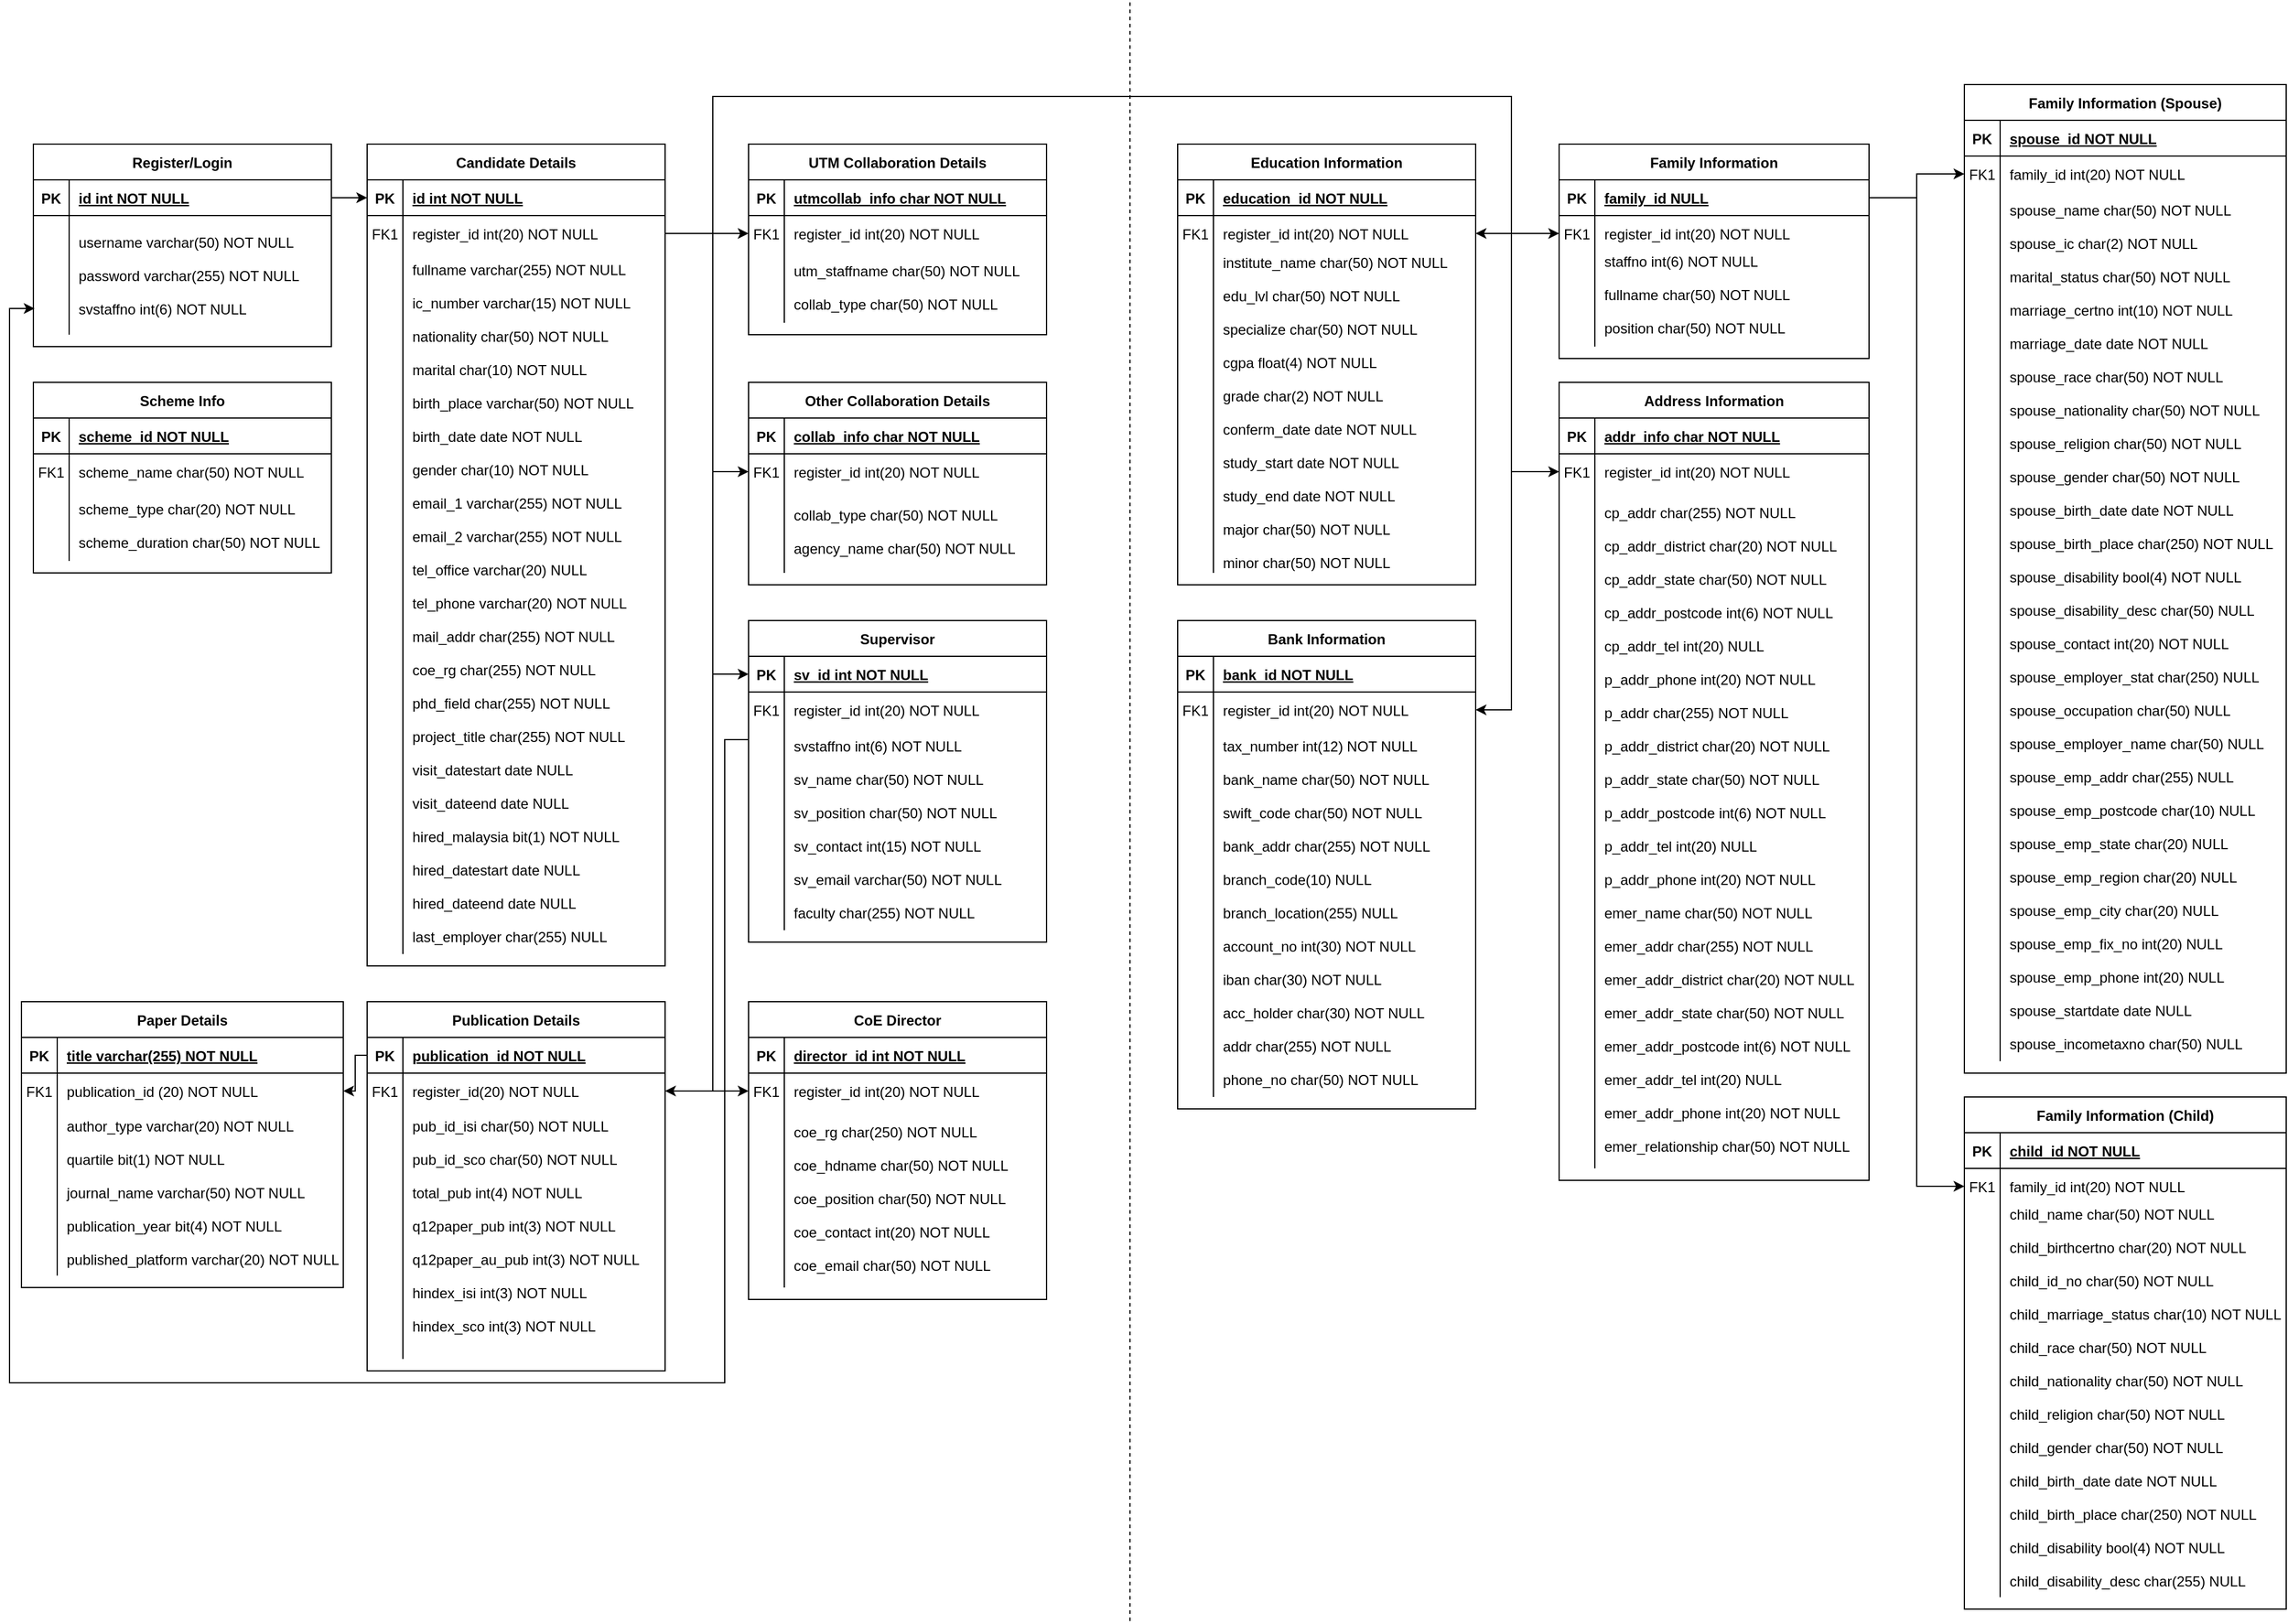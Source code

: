 <mxfile version="20.2.6" type="github">
  <diagram id="R2lEEEUBdFMjLlhIrx00" name="Page-1">
    <mxGraphModel dx="1382" dy="795" grid="1" gridSize="10" guides="1" tooltips="1" connect="1" arrows="1" fold="1" page="1" pageScale="1" pageWidth="850" pageHeight="1100" math="0" shadow="0" extFonts="Permanent Marker^https://fonts.googleapis.com/css?family=Permanent+Marker">
      <root>
        <mxCell id="0" />
        <mxCell id="1" parent="0" />
        <mxCell id="C-vyLk0tnHw3VtMMgP7b-13" value="Candidate Details" style="shape=table;startSize=30;container=1;collapsible=1;childLayout=tableLayout;fixedRows=1;rowLines=0;fontStyle=1;align=center;resizeLast=1;" parent="1" vertex="1">
          <mxGeometry x="320" y="120" width="250" height="690" as="geometry" />
        </mxCell>
        <mxCell id="C-vyLk0tnHw3VtMMgP7b-14" value="" style="shape=partialRectangle;collapsible=0;dropTarget=0;pointerEvents=0;fillColor=none;points=[[0,0.5],[1,0.5]];portConstraint=eastwest;top=0;left=0;right=0;bottom=1;" parent="C-vyLk0tnHw3VtMMgP7b-13" vertex="1">
          <mxGeometry y="30" width="250" height="30" as="geometry" />
        </mxCell>
        <mxCell id="C-vyLk0tnHw3VtMMgP7b-15" value="PK" style="shape=partialRectangle;overflow=hidden;connectable=0;fillColor=none;top=0;left=0;bottom=0;right=0;fontStyle=1;" parent="C-vyLk0tnHw3VtMMgP7b-14" vertex="1">
          <mxGeometry width="30" height="30" as="geometry">
            <mxRectangle width="30" height="30" as="alternateBounds" />
          </mxGeometry>
        </mxCell>
        <mxCell id="C-vyLk0tnHw3VtMMgP7b-16" value="id int NOT NULL " style="shape=partialRectangle;overflow=hidden;connectable=0;fillColor=none;top=0;left=0;bottom=0;right=0;align=left;spacingLeft=6;fontStyle=5;" parent="C-vyLk0tnHw3VtMMgP7b-14" vertex="1">
          <mxGeometry x="30" width="220" height="30" as="geometry">
            <mxRectangle width="220" height="30" as="alternateBounds" />
          </mxGeometry>
        </mxCell>
        <mxCell id="C-vyLk0tnHw3VtMMgP7b-17" value="" style="shape=partialRectangle;collapsible=0;dropTarget=0;pointerEvents=0;fillColor=none;points=[[0,0.5],[1,0.5]];portConstraint=eastwest;top=0;left=0;right=0;bottom=0;" parent="C-vyLk0tnHw3VtMMgP7b-13" vertex="1">
          <mxGeometry y="60" width="250" height="30" as="geometry" />
        </mxCell>
        <mxCell id="C-vyLk0tnHw3VtMMgP7b-18" value="FK1" style="shape=partialRectangle;overflow=hidden;connectable=0;fillColor=none;top=0;left=0;bottom=0;right=0;" parent="C-vyLk0tnHw3VtMMgP7b-17" vertex="1">
          <mxGeometry width="30" height="30" as="geometry">
            <mxRectangle width="30" height="30" as="alternateBounds" />
          </mxGeometry>
        </mxCell>
        <mxCell id="C-vyLk0tnHw3VtMMgP7b-19" value="register_id int(20) NOT NULL" style="shape=partialRectangle;overflow=hidden;connectable=0;fillColor=none;top=0;left=0;bottom=0;right=0;align=left;spacingLeft=6;" parent="C-vyLk0tnHw3VtMMgP7b-17" vertex="1">
          <mxGeometry x="30" width="220" height="30" as="geometry">
            <mxRectangle width="220" height="30" as="alternateBounds" />
          </mxGeometry>
        </mxCell>
        <mxCell id="C-vyLk0tnHw3VtMMgP7b-20" value="" style="shape=partialRectangle;collapsible=0;dropTarget=0;pointerEvents=0;fillColor=none;points=[[0,0.5],[1,0.5]];portConstraint=eastwest;top=0;left=0;right=0;bottom=0;" parent="C-vyLk0tnHw3VtMMgP7b-13" vertex="1">
          <mxGeometry y="90" width="250" height="590" as="geometry" />
        </mxCell>
        <mxCell id="C-vyLk0tnHw3VtMMgP7b-21" value="" style="shape=partialRectangle;overflow=hidden;connectable=0;fillColor=none;top=0;left=0;bottom=0;right=0;" parent="C-vyLk0tnHw3VtMMgP7b-20" vertex="1">
          <mxGeometry width="30" height="590" as="geometry">
            <mxRectangle width="30" height="590" as="alternateBounds" />
          </mxGeometry>
        </mxCell>
        <mxCell id="C-vyLk0tnHw3VtMMgP7b-22" value="fullname varchar(255) NOT NULL&#xa;&#xa;ic_number varchar(15) NOT NULL&#xa;&#xa;nationality char(50) NOT NULL&#xa;&#xa;marital char(10) NOT NULL&#xa;&#xa;birth_place varchar(50) NOT NULL&#xa;&#xa;birth_date date NOT NULL&#xa;&#xa;gender char(10) NOT NULL&#xa;&#xa;email_1 varchar(255) NOT NULL&#xa;&#xa;email_2 varchar(255) NOT NULL&#xa;&#xa;tel_office varchar(20) NULL&#xa;&#xa;tel_phone varchar(20) NOT NULL&#xa;&#xa;mail_addr char(255) NOT NULL&#xa;&#xa;coe_rg char(255) NOT NULL&#xa;&#xa;phd_field char(255) NOT NULL&#xa;&#xa;project_title char(255) NOT NULL&#xa;&#xa;visit_datestart date NULL&#xa;&#xa;visit_dateend date NULL&#xa;&#xa;hired_malaysia bit(1) NOT NULL&#xa;&#xa;hired_datestart date NULL&#xa;&#xa;hired_dateend date NULL&#xa;&#xa;last_employer char(255) NULL" style="shape=partialRectangle;overflow=hidden;connectable=0;fillColor=none;top=0;left=0;bottom=0;right=0;align=left;spacingLeft=6;" parent="C-vyLk0tnHw3VtMMgP7b-20" vertex="1">
          <mxGeometry x="30" width="220" height="590" as="geometry">
            <mxRectangle width="220" height="590" as="alternateBounds" />
          </mxGeometry>
        </mxCell>
        <mxCell id="C-vyLk0tnHw3VtMMgP7b-23" value="Register/Login" style="shape=table;startSize=30;container=1;collapsible=1;childLayout=tableLayout;fixedRows=1;rowLines=0;fontStyle=1;align=center;resizeLast=1;" parent="1" vertex="1">
          <mxGeometry x="40" y="120" width="250" height="170" as="geometry" />
        </mxCell>
        <mxCell id="C-vyLk0tnHw3VtMMgP7b-24" value="" style="shape=partialRectangle;collapsible=0;dropTarget=0;pointerEvents=0;fillColor=none;points=[[0,0.5],[1,0.5]];portConstraint=eastwest;top=0;left=0;right=0;bottom=1;" parent="C-vyLk0tnHw3VtMMgP7b-23" vertex="1">
          <mxGeometry y="30" width="250" height="30" as="geometry" />
        </mxCell>
        <mxCell id="C-vyLk0tnHw3VtMMgP7b-25" value="PK" style="shape=partialRectangle;overflow=hidden;connectable=0;fillColor=none;top=0;left=0;bottom=0;right=0;fontStyle=1;" parent="C-vyLk0tnHw3VtMMgP7b-24" vertex="1">
          <mxGeometry width="30" height="30" as="geometry">
            <mxRectangle width="30" height="30" as="alternateBounds" />
          </mxGeometry>
        </mxCell>
        <mxCell id="C-vyLk0tnHw3VtMMgP7b-26" value="id int NOT NULL " style="shape=partialRectangle;overflow=hidden;connectable=0;fillColor=none;top=0;left=0;bottom=0;right=0;align=left;spacingLeft=6;fontStyle=5;" parent="C-vyLk0tnHw3VtMMgP7b-24" vertex="1">
          <mxGeometry x="30" width="220" height="30" as="geometry">
            <mxRectangle width="220" height="30" as="alternateBounds" />
          </mxGeometry>
        </mxCell>
        <mxCell id="C-vyLk0tnHw3VtMMgP7b-27" value="" style="shape=partialRectangle;collapsible=0;dropTarget=0;pointerEvents=0;fillColor=none;points=[[0,0.5],[1,0.5]];portConstraint=eastwest;top=0;left=0;right=0;bottom=0;" parent="C-vyLk0tnHw3VtMMgP7b-23" vertex="1">
          <mxGeometry y="60" width="250" height="100" as="geometry" />
        </mxCell>
        <mxCell id="C-vyLk0tnHw3VtMMgP7b-28" value="" style="shape=partialRectangle;overflow=hidden;connectable=0;fillColor=none;top=0;left=0;bottom=0;right=0;" parent="C-vyLk0tnHw3VtMMgP7b-27" vertex="1">
          <mxGeometry width="30" height="100" as="geometry">
            <mxRectangle width="30" height="100" as="alternateBounds" />
          </mxGeometry>
        </mxCell>
        <mxCell id="C-vyLk0tnHw3VtMMgP7b-29" value="username varchar(50) NOT NULL&#xa;&#xa;password varchar(255) NOT NULL&#xa;&#xa;svstaffno int(6) NOT NULL" style="shape=partialRectangle;overflow=hidden;connectable=0;fillColor=none;top=0;left=0;bottom=0;right=0;align=left;spacingLeft=6;" parent="C-vyLk0tnHw3VtMMgP7b-27" vertex="1">
          <mxGeometry x="30" width="220" height="100" as="geometry">
            <mxRectangle width="220" height="100" as="alternateBounds" />
          </mxGeometry>
        </mxCell>
        <mxCell id="Tg3tCqWO-wnEFZZeCLN1-35" style="edgeStyle=orthogonalEdgeStyle;rounded=0;orthogonalLoop=1;jettySize=auto;html=1;exitX=1;exitY=0.5;exitDx=0;exitDy=0;entryX=0;entryY=0.5;entryDx=0;entryDy=0;" parent="1" source="C-vyLk0tnHw3VtMMgP7b-24" target="C-vyLk0tnHw3VtMMgP7b-14" edge="1">
          <mxGeometry relative="1" as="geometry">
            <mxPoint x="300" y="165" as="targetPoint" />
          </mxGeometry>
        </mxCell>
        <mxCell id="Tg3tCqWO-wnEFZZeCLN1-54" value="UTM Collaboration Details" style="shape=table;startSize=30;container=1;collapsible=1;childLayout=tableLayout;fixedRows=1;rowLines=0;fontStyle=1;align=center;resizeLast=1;" parent="1" vertex="1">
          <mxGeometry x="640" y="120" width="250" height="160" as="geometry" />
        </mxCell>
        <mxCell id="Tg3tCqWO-wnEFZZeCLN1-55" value="" style="shape=partialRectangle;collapsible=0;dropTarget=0;pointerEvents=0;fillColor=none;points=[[0,0.5],[1,0.5]];portConstraint=eastwest;top=0;left=0;right=0;bottom=1;" parent="Tg3tCqWO-wnEFZZeCLN1-54" vertex="1">
          <mxGeometry y="30" width="250" height="30" as="geometry" />
        </mxCell>
        <mxCell id="Tg3tCqWO-wnEFZZeCLN1-56" value="PK" style="shape=partialRectangle;overflow=hidden;connectable=0;fillColor=none;top=0;left=0;bottom=0;right=0;fontStyle=1;" parent="Tg3tCqWO-wnEFZZeCLN1-55" vertex="1">
          <mxGeometry width="30" height="30" as="geometry">
            <mxRectangle width="30" height="30" as="alternateBounds" />
          </mxGeometry>
        </mxCell>
        <mxCell id="Tg3tCqWO-wnEFZZeCLN1-57" value="utmcollab_info char NOT NULL " style="shape=partialRectangle;overflow=hidden;connectable=0;fillColor=none;top=0;left=0;bottom=0;right=0;align=left;spacingLeft=6;fontStyle=5;" parent="Tg3tCqWO-wnEFZZeCLN1-55" vertex="1">
          <mxGeometry x="30" width="220" height="30" as="geometry">
            <mxRectangle width="220" height="30" as="alternateBounds" />
          </mxGeometry>
        </mxCell>
        <mxCell id="Tg3tCqWO-wnEFZZeCLN1-58" value="" style="shape=partialRectangle;collapsible=0;dropTarget=0;pointerEvents=0;fillColor=none;points=[[0,0.5],[1,0.5]];portConstraint=eastwest;top=0;left=0;right=0;bottom=0;" parent="Tg3tCqWO-wnEFZZeCLN1-54" vertex="1">
          <mxGeometry y="60" width="250" height="30" as="geometry" />
        </mxCell>
        <mxCell id="Tg3tCqWO-wnEFZZeCLN1-59" value="FK1" style="shape=partialRectangle;overflow=hidden;connectable=0;fillColor=none;top=0;left=0;bottom=0;right=0;" parent="Tg3tCqWO-wnEFZZeCLN1-58" vertex="1">
          <mxGeometry width="30" height="30" as="geometry">
            <mxRectangle width="30" height="30" as="alternateBounds" />
          </mxGeometry>
        </mxCell>
        <mxCell id="Tg3tCqWO-wnEFZZeCLN1-60" value="register_id int(20) NOT NULL" style="shape=partialRectangle;overflow=hidden;connectable=0;fillColor=none;top=0;left=0;bottom=0;right=0;align=left;spacingLeft=6;" parent="Tg3tCqWO-wnEFZZeCLN1-58" vertex="1">
          <mxGeometry x="30" width="220" height="30" as="geometry">
            <mxRectangle width="220" height="30" as="alternateBounds" />
          </mxGeometry>
        </mxCell>
        <mxCell id="Tg3tCqWO-wnEFZZeCLN1-61" value="" style="shape=partialRectangle;collapsible=0;dropTarget=0;pointerEvents=0;fillColor=none;points=[[0,0.5],[1,0.5]];portConstraint=eastwest;top=0;left=0;right=0;bottom=0;" parent="Tg3tCqWO-wnEFZZeCLN1-54" vertex="1">
          <mxGeometry y="90" width="250" height="60" as="geometry" />
        </mxCell>
        <mxCell id="Tg3tCqWO-wnEFZZeCLN1-62" value="" style="shape=partialRectangle;overflow=hidden;connectable=0;fillColor=none;top=0;left=0;bottom=0;right=0;" parent="Tg3tCqWO-wnEFZZeCLN1-61" vertex="1">
          <mxGeometry width="30" height="60" as="geometry">
            <mxRectangle width="30" height="60" as="alternateBounds" />
          </mxGeometry>
        </mxCell>
        <mxCell id="Tg3tCqWO-wnEFZZeCLN1-63" value="utm_staffname char(50) NOT NULL&#xa;&#xa;collab_type char(50) NOT NULL" style="shape=partialRectangle;overflow=hidden;connectable=0;fillColor=none;top=0;left=0;bottom=0;right=0;align=left;spacingLeft=6;" parent="Tg3tCqWO-wnEFZZeCLN1-61" vertex="1">
          <mxGeometry x="30" width="220" height="60" as="geometry">
            <mxRectangle width="220" height="60" as="alternateBounds" />
          </mxGeometry>
        </mxCell>
        <mxCell id="Tg3tCqWO-wnEFZZeCLN1-65" style="edgeStyle=orthogonalEdgeStyle;rounded=0;orthogonalLoop=1;jettySize=auto;html=1;exitX=1;exitY=0.5;exitDx=0;exitDy=0;entryX=0;entryY=0.5;entryDx=0;entryDy=0;" parent="1" source="C-vyLk0tnHw3VtMMgP7b-17" target="Tg3tCqWO-wnEFZZeCLN1-58" edge="1">
          <mxGeometry relative="1" as="geometry" />
        </mxCell>
        <mxCell id="Tg3tCqWO-wnEFZZeCLN1-66" value="Other Collaboration Details" style="shape=table;startSize=30;container=1;collapsible=1;childLayout=tableLayout;fixedRows=1;rowLines=0;fontStyle=1;align=center;resizeLast=1;" parent="1" vertex="1">
          <mxGeometry x="640" y="320" width="250" height="170" as="geometry" />
        </mxCell>
        <mxCell id="Tg3tCqWO-wnEFZZeCLN1-67" value="" style="shape=partialRectangle;collapsible=0;dropTarget=0;pointerEvents=0;fillColor=none;points=[[0,0.5],[1,0.5]];portConstraint=eastwest;top=0;left=0;right=0;bottom=1;" parent="Tg3tCqWO-wnEFZZeCLN1-66" vertex="1">
          <mxGeometry y="30" width="250" height="30" as="geometry" />
        </mxCell>
        <mxCell id="Tg3tCqWO-wnEFZZeCLN1-68" value="PK" style="shape=partialRectangle;overflow=hidden;connectable=0;fillColor=none;top=0;left=0;bottom=0;right=0;fontStyle=1;" parent="Tg3tCqWO-wnEFZZeCLN1-67" vertex="1">
          <mxGeometry width="30" height="30" as="geometry">
            <mxRectangle width="30" height="30" as="alternateBounds" />
          </mxGeometry>
        </mxCell>
        <mxCell id="Tg3tCqWO-wnEFZZeCLN1-69" value="collab_info char NOT NULL " style="shape=partialRectangle;overflow=hidden;connectable=0;fillColor=none;top=0;left=0;bottom=0;right=0;align=left;spacingLeft=6;fontStyle=5;" parent="Tg3tCqWO-wnEFZZeCLN1-67" vertex="1">
          <mxGeometry x="30" width="220" height="30" as="geometry">
            <mxRectangle width="220" height="30" as="alternateBounds" />
          </mxGeometry>
        </mxCell>
        <mxCell id="Tg3tCqWO-wnEFZZeCLN1-70" value="" style="shape=partialRectangle;collapsible=0;dropTarget=0;pointerEvents=0;fillColor=none;points=[[0,0.5],[1,0.5]];portConstraint=eastwest;top=0;left=0;right=0;bottom=0;" parent="Tg3tCqWO-wnEFZZeCLN1-66" vertex="1">
          <mxGeometry y="60" width="250" height="30" as="geometry" />
        </mxCell>
        <mxCell id="Tg3tCqWO-wnEFZZeCLN1-71" value="FK1" style="shape=partialRectangle;overflow=hidden;connectable=0;fillColor=none;top=0;left=0;bottom=0;right=0;" parent="Tg3tCqWO-wnEFZZeCLN1-70" vertex="1">
          <mxGeometry width="30" height="30" as="geometry">
            <mxRectangle width="30" height="30" as="alternateBounds" />
          </mxGeometry>
        </mxCell>
        <mxCell id="Tg3tCqWO-wnEFZZeCLN1-72" value="register_id int(20) NOT NULL" style="shape=partialRectangle;overflow=hidden;connectable=0;fillColor=none;top=0;left=0;bottom=0;right=0;align=left;spacingLeft=6;" parent="Tg3tCqWO-wnEFZZeCLN1-70" vertex="1">
          <mxGeometry x="30" width="220" height="30" as="geometry">
            <mxRectangle width="220" height="30" as="alternateBounds" />
          </mxGeometry>
        </mxCell>
        <mxCell id="Tg3tCqWO-wnEFZZeCLN1-73" value="" style="shape=partialRectangle;collapsible=0;dropTarget=0;pointerEvents=0;fillColor=none;points=[[0,0.5],[1,0.5]];portConstraint=eastwest;top=0;left=0;right=0;bottom=0;" parent="Tg3tCqWO-wnEFZZeCLN1-66" vertex="1">
          <mxGeometry y="90" width="250" height="70" as="geometry" />
        </mxCell>
        <mxCell id="Tg3tCqWO-wnEFZZeCLN1-74" value="" style="shape=partialRectangle;overflow=hidden;connectable=0;fillColor=none;top=0;left=0;bottom=0;right=0;" parent="Tg3tCqWO-wnEFZZeCLN1-73" vertex="1">
          <mxGeometry width="30" height="70" as="geometry">
            <mxRectangle width="30" height="70" as="alternateBounds" />
          </mxGeometry>
        </mxCell>
        <mxCell id="Tg3tCqWO-wnEFZZeCLN1-75" value="collab_type char(50) NOT NULL&#xa;&#xa;agency_name char(50) NOT NULL" style="shape=partialRectangle;overflow=hidden;connectable=0;fillColor=none;top=0;left=0;bottom=0;right=0;align=left;spacingLeft=6;" parent="Tg3tCqWO-wnEFZZeCLN1-73" vertex="1">
          <mxGeometry x="30" width="220" height="70" as="geometry">
            <mxRectangle width="220" height="70" as="alternateBounds" />
          </mxGeometry>
        </mxCell>
        <mxCell id="Tg3tCqWO-wnEFZZeCLN1-77" style="edgeStyle=orthogonalEdgeStyle;rounded=0;orthogonalLoop=1;jettySize=auto;html=1;exitX=1;exitY=0.5;exitDx=0;exitDy=0;entryX=0;entryY=0.5;entryDx=0;entryDy=0;" parent="1" source="C-vyLk0tnHw3VtMMgP7b-17" target="Tg3tCqWO-wnEFZZeCLN1-70" edge="1">
          <mxGeometry relative="1" as="geometry">
            <Array as="points">
              <mxPoint x="610" y="195" />
              <mxPoint x="610" y="395" />
            </Array>
          </mxGeometry>
        </mxCell>
        <mxCell id="49qR0IiwVbqAJ0XNBQrz-1" value="" style="edgeStyle=orthogonalEdgeStyle;rounded=0;orthogonalLoop=1;jettySize=auto;html=1;entryX=0.004;entryY=0.78;entryDx=0;entryDy=0;entryPerimeter=0;" parent="1" source="Tg3tCqWO-wnEFZZeCLN1-78" target="C-vyLk0tnHw3VtMMgP7b-27" edge="1">
          <mxGeometry relative="1" as="geometry">
            <Array as="points">
              <mxPoint x="620" y="620" />
              <mxPoint x="620" y="1160" />
              <mxPoint x="20" y="1160" />
              <mxPoint x="20" y="258" />
            </Array>
          </mxGeometry>
        </mxCell>
        <mxCell id="Tg3tCqWO-wnEFZZeCLN1-78" value="Supervisor" style="shape=table;startSize=30;container=1;collapsible=1;childLayout=tableLayout;fixedRows=1;rowLines=0;fontStyle=1;align=center;resizeLast=1;" parent="1" vertex="1">
          <mxGeometry x="640" y="520" width="250" height="270" as="geometry" />
        </mxCell>
        <mxCell id="Tg3tCqWO-wnEFZZeCLN1-79" value="" style="shape=partialRectangle;collapsible=0;dropTarget=0;pointerEvents=0;fillColor=none;points=[[0,0.5],[1,0.5]];portConstraint=eastwest;top=0;left=0;right=0;bottom=1;" parent="Tg3tCqWO-wnEFZZeCLN1-78" vertex="1">
          <mxGeometry y="30" width="250" height="30" as="geometry" />
        </mxCell>
        <mxCell id="Tg3tCqWO-wnEFZZeCLN1-80" value="PK" style="shape=partialRectangle;overflow=hidden;connectable=0;fillColor=none;top=0;left=0;bottom=0;right=0;fontStyle=1;" parent="Tg3tCqWO-wnEFZZeCLN1-79" vertex="1">
          <mxGeometry width="30" height="30" as="geometry">
            <mxRectangle width="30" height="30" as="alternateBounds" />
          </mxGeometry>
        </mxCell>
        <mxCell id="Tg3tCqWO-wnEFZZeCLN1-81" value="sv_id int NOT NULL " style="shape=partialRectangle;overflow=hidden;connectable=0;fillColor=none;top=0;left=0;bottom=0;right=0;align=left;spacingLeft=6;fontStyle=5;" parent="Tg3tCqWO-wnEFZZeCLN1-79" vertex="1">
          <mxGeometry x="30" width="220" height="30" as="geometry">
            <mxRectangle width="220" height="30" as="alternateBounds" />
          </mxGeometry>
        </mxCell>
        <mxCell id="Tg3tCqWO-wnEFZZeCLN1-82" value="" style="shape=partialRectangle;collapsible=0;dropTarget=0;pointerEvents=0;fillColor=none;points=[[0,0.5],[1,0.5]];portConstraint=eastwest;top=0;left=0;right=0;bottom=0;" parent="Tg3tCqWO-wnEFZZeCLN1-78" vertex="1">
          <mxGeometry y="60" width="250" height="30" as="geometry" />
        </mxCell>
        <mxCell id="Tg3tCqWO-wnEFZZeCLN1-83" value="FK1" style="shape=partialRectangle;overflow=hidden;connectable=0;fillColor=none;top=0;left=0;bottom=0;right=0;" parent="Tg3tCqWO-wnEFZZeCLN1-82" vertex="1">
          <mxGeometry width="30" height="30" as="geometry">
            <mxRectangle width="30" height="30" as="alternateBounds" />
          </mxGeometry>
        </mxCell>
        <mxCell id="Tg3tCqWO-wnEFZZeCLN1-84" value="register_id int(20) NOT NULL" style="shape=partialRectangle;overflow=hidden;connectable=0;fillColor=none;top=0;left=0;bottom=0;right=0;align=left;spacingLeft=6;" parent="Tg3tCqWO-wnEFZZeCLN1-82" vertex="1">
          <mxGeometry x="30" width="220" height="30" as="geometry">
            <mxRectangle width="220" height="30" as="alternateBounds" />
          </mxGeometry>
        </mxCell>
        <mxCell id="Tg3tCqWO-wnEFZZeCLN1-85" value="" style="shape=partialRectangle;collapsible=0;dropTarget=0;pointerEvents=0;fillColor=none;points=[[0,0.5],[1,0.5]];portConstraint=eastwest;top=0;left=0;right=0;bottom=0;" parent="Tg3tCqWO-wnEFZZeCLN1-78" vertex="1">
          <mxGeometry y="90" width="250" height="170" as="geometry" />
        </mxCell>
        <mxCell id="Tg3tCqWO-wnEFZZeCLN1-86" value="" style="shape=partialRectangle;overflow=hidden;connectable=0;fillColor=none;top=0;left=0;bottom=0;right=0;" parent="Tg3tCqWO-wnEFZZeCLN1-85" vertex="1">
          <mxGeometry width="30" height="170" as="geometry">
            <mxRectangle width="30" height="170" as="alternateBounds" />
          </mxGeometry>
        </mxCell>
        <mxCell id="Tg3tCqWO-wnEFZZeCLN1-87" value="svstaffno int(6) NOT NULL&#xa;&#xa;sv_name char(50) NOT NULL&#xa;&#xa;sv_position char(50) NOT NULL&#xa;&#xa;sv_contact int(15) NOT NULL&#xa;&#xa;sv_email varchar(50) NOT NULL&#xa;&#xa;faculty char(255) NOT NULL" style="shape=partialRectangle;overflow=hidden;connectable=0;fillColor=none;top=0;left=0;bottom=0;right=0;align=left;spacingLeft=6;" parent="Tg3tCqWO-wnEFZZeCLN1-85" vertex="1">
          <mxGeometry x="30" width="220" height="170" as="geometry">
            <mxRectangle width="220" height="170" as="alternateBounds" />
          </mxGeometry>
        </mxCell>
        <mxCell id="Tg3tCqWO-wnEFZZeCLN1-89" value="CoE Director" style="shape=table;startSize=30;container=1;collapsible=1;childLayout=tableLayout;fixedRows=1;rowLines=0;fontStyle=1;align=center;resizeLast=1;" parent="1" vertex="1">
          <mxGeometry x="640" y="840" width="250" height="250" as="geometry" />
        </mxCell>
        <mxCell id="Tg3tCqWO-wnEFZZeCLN1-90" value="" style="shape=partialRectangle;collapsible=0;dropTarget=0;pointerEvents=0;fillColor=none;points=[[0,0.5],[1,0.5]];portConstraint=eastwest;top=0;left=0;right=0;bottom=1;" parent="Tg3tCqWO-wnEFZZeCLN1-89" vertex="1">
          <mxGeometry y="30" width="250" height="30" as="geometry" />
        </mxCell>
        <mxCell id="Tg3tCqWO-wnEFZZeCLN1-91" value="PK" style="shape=partialRectangle;overflow=hidden;connectable=0;fillColor=none;top=0;left=0;bottom=0;right=0;fontStyle=1;" parent="Tg3tCqWO-wnEFZZeCLN1-90" vertex="1">
          <mxGeometry width="30" height="30" as="geometry">
            <mxRectangle width="30" height="30" as="alternateBounds" />
          </mxGeometry>
        </mxCell>
        <mxCell id="Tg3tCqWO-wnEFZZeCLN1-92" value="director_id int NOT NULL " style="shape=partialRectangle;overflow=hidden;connectable=0;fillColor=none;top=0;left=0;bottom=0;right=0;align=left;spacingLeft=6;fontStyle=5;" parent="Tg3tCqWO-wnEFZZeCLN1-90" vertex="1">
          <mxGeometry x="30" width="220" height="30" as="geometry">
            <mxRectangle width="220" height="30" as="alternateBounds" />
          </mxGeometry>
        </mxCell>
        <mxCell id="Tg3tCqWO-wnEFZZeCLN1-93" value="" style="shape=partialRectangle;collapsible=0;dropTarget=0;pointerEvents=0;fillColor=none;points=[[0,0.5],[1,0.5]];portConstraint=eastwest;top=0;left=0;right=0;bottom=0;" parent="Tg3tCqWO-wnEFZZeCLN1-89" vertex="1">
          <mxGeometry y="60" width="250" height="30" as="geometry" />
        </mxCell>
        <mxCell id="Tg3tCqWO-wnEFZZeCLN1-94" value="FK1" style="shape=partialRectangle;overflow=hidden;connectable=0;fillColor=none;top=0;left=0;bottom=0;right=0;" parent="Tg3tCqWO-wnEFZZeCLN1-93" vertex="1">
          <mxGeometry width="30" height="30" as="geometry">
            <mxRectangle width="30" height="30" as="alternateBounds" />
          </mxGeometry>
        </mxCell>
        <mxCell id="Tg3tCqWO-wnEFZZeCLN1-95" value="register_id int(20) NOT NULL" style="shape=partialRectangle;overflow=hidden;connectable=0;fillColor=none;top=0;left=0;bottom=0;right=0;align=left;spacingLeft=6;" parent="Tg3tCqWO-wnEFZZeCLN1-93" vertex="1">
          <mxGeometry x="30" width="220" height="30" as="geometry">
            <mxRectangle width="220" height="30" as="alternateBounds" />
          </mxGeometry>
        </mxCell>
        <mxCell id="Tg3tCqWO-wnEFZZeCLN1-96" value="" style="shape=partialRectangle;collapsible=0;dropTarget=0;pointerEvents=0;fillColor=none;points=[[0,0.5],[1,0.5]];portConstraint=eastwest;top=0;left=0;right=0;bottom=0;" parent="Tg3tCqWO-wnEFZZeCLN1-89" vertex="1">
          <mxGeometry y="90" width="250" height="150" as="geometry" />
        </mxCell>
        <mxCell id="Tg3tCqWO-wnEFZZeCLN1-97" value="" style="shape=partialRectangle;overflow=hidden;connectable=0;fillColor=none;top=0;left=0;bottom=0;right=0;" parent="Tg3tCqWO-wnEFZZeCLN1-96" vertex="1">
          <mxGeometry width="30" height="150" as="geometry">
            <mxRectangle width="30" height="150" as="alternateBounds" />
          </mxGeometry>
        </mxCell>
        <mxCell id="Tg3tCqWO-wnEFZZeCLN1-98" value="coe_rg char(250) NOT NULL&#xa;&#xa;coe_hdname char(50) NOT NULL&#xa;&#xa;coe_position char(50) NOT NULL&#xa;&#xa;coe_contact int(20) NOT NULL&#xa;&#xa;coe_email char(50) NOT NULL" style="shape=partialRectangle;overflow=hidden;connectable=0;fillColor=none;top=0;left=0;bottom=0;right=0;align=left;spacingLeft=6;" parent="Tg3tCqWO-wnEFZZeCLN1-96" vertex="1">
          <mxGeometry x="30" width="220" height="150" as="geometry">
            <mxRectangle width="220" height="150" as="alternateBounds" />
          </mxGeometry>
        </mxCell>
        <mxCell id="Tg3tCqWO-wnEFZZeCLN1-100" style="edgeStyle=orthogonalEdgeStyle;rounded=0;orthogonalLoop=1;jettySize=auto;html=1;exitX=1;exitY=0.5;exitDx=0;exitDy=0;entryX=0;entryY=0.5;entryDx=0;entryDy=0;" parent="1" source="C-vyLk0tnHw3VtMMgP7b-17" target="Tg3tCqWO-wnEFZZeCLN1-79" edge="1">
          <mxGeometry relative="1" as="geometry">
            <Array as="points">
              <mxPoint x="610" y="195" />
              <mxPoint x="610" y="565" />
            </Array>
          </mxGeometry>
        </mxCell>
        <mxCell id="Tg3tCqWO-wnEFZZeCLN1-102" style="edgeStyle=orthogonalEdgeStyle;rounded=0;orthogonalLoop=1;jettySize=auto;html=1;exitX=0;exitY=0.5;exitDx=0;exitDy=0;" parent="1" source="Tg3tCqWO-wnEFZZeCLN1-67" edge="1">
          <mxGeometry relative="1" as="geometry">
            <mxPoint x="640" y="365" as="targetPoint" />
          </mxGeometry>
        </mxCell>
        <mxCell id="Tg3tCqWO-wnEFZZeCLN1-105" style="edgeStyle=orthogonalEdgeStyle;rounded=0;orthogonalLoop=1;jettySize=auto;html=1;exitX=1;exitY=0.5;exitDx=0;exitDy=0;entryX=0;entryY=0.5;entryDx=0;entryDy=0;" parent="1" source="C-vyLk0tnHw3VtMMgP7b-17" target="Tg3tCqWO-wnEFZZeCLN1-93" edge="1">
          <mxGeometry relative="1" as="geometry">
            <Array as="points">
              <mxPoint x="610" y="195" />
              <mxPoint x="610" y="915" />
            </Array>
          </mxGeometry>
        </mxCell>
        <mxCell id="Tg3tCqWO-wnEFZZeCLN1-114" value="" style="endArrow=none;dashed=1;html=1;rounded=0;" parent="1" edge="1">
          <mxGeometry width="50" height="50" relative="1" as="geometry">
            <mxPoint x="960" y="1360" as="sourcePoint" />
            <mxPoint x="960" as="targetPoint" />
          </mxGeometry>
        </mxCell>
        <mxCell id="Tg3tCqWO-wnEFZZeCLN1-118" value="Education Information" style="shape=table;startSize=30;container=1;collapsible=1;childLayout=tableLayout;fixedRows=1;rowLines=0;fontStyle=1;align=center;resizeLast=1;" parent="1" vertex="1">
          <mxGeometry x="1000" y="120" width="250" height="370" as="geometry" />
        </mxCell>
        <mxCell id="Tg3tCqWO-wnEFZZeCLN1-119" value="" style="shape=partialRectangle;collapsible=0;dropTarget=0;pointerEvents=0;fillColor=none;points=[[0,0.5],[1,0.5]];portConstraint=eastwest;top=0;left=0;right=0;bottom=1;" parent="Tg3tCqWO-wnEFZZeCLN1-118" vertex="1">
          <mxGeometry y="30" width="250" height="30" as="geometry" />
        </mxCell>
        <mxCell id="Tg3tCqWO-wnEFZZeCLN1-120" value="PK" style="shape=partialRectangle;overflow=hidden;connectable=0;fillColor=none;top=0;left=0;bottom=0;right=0;fontStyle=1;" parent="Tg3tCqWO-wnEFZZeCLN1-119" vertex="1">
          <mxGeometry width="30" height="30" as="geometry">
            <mxRectangle width="30" height="30" as="alternateBounds" />
          </mxGeometry>
        </mxCell>
        <mxCell id="Tg3tCqWO-wnEFZZeCLN1-121" value="education_id NOT NULL " style="shape=partialRectangle;overflow=hidden;connectable=0;fillColor=none;top=0;left=0;bottom=0;right=0;align=left;spacingLeft=6;fontStyle=5;" parent="Tg3tCqWO-wnEFZZeCLN1-119" vertex="1">
          <mxGeometry x="30" width="220" height="30" as="geometry">
            <mxRectangle width="220" height="30" as="alternateBounds" />
          </mxGeometry>
        </mxCell>
        <mxCell id="Tg3tCqWO-wnEFZZeCLN1-122" value="" style="shape=partialRectangle;collapsible=0;dropTarget=0;pointerEvents=0;fillColor=none;points=[[0,0.5],[1,0.5]];portConstraint=eastwest;top=0;left=0;right=0;bottom=0;" parent="Tg3tCqWO-wnEFZZeCLN1-118" vertex="1">
          <mxGeometry y="60" width="250" height="30" as="geometry" />
        </mxCell>
        <mxCell id="Tg3tCqWO-wnEFZZeCLN1-123" value="FK1" style="shape=partialRectangle;overflow=hidden;connectable=0;fillColor=none;top=0;left=0;bottom=0;right=0;" parent="Tg3tCqWO-wnEFZZeCLN1-122" vertex="1">
          <mxGeometry width="30" height="30" as="geometry">
            <mxRectangle width="30" height="30" as="alternateBounds" />
          </mxGeometry>
        </mxCell>
        <mxCell id="Tg3tCqWO-wnEFZZeCLN1-124" value="register_id int(20) NOT NULL" style="shape=partialRectangle;overflow=hidden;connectable=0;fillColor=none;top=0;left=0;bottom=0;right=0;align=left;spacingLeft=6;" parent="Tg3tCqWO-wnEFZZeCLN1-122" vertex="1">
          <mxGeometry x="30" width="220" height="30" as="geometry">
            <mxRectangle width="220" height="30" as="alternateBounds" />
          </mxGeometry>
        </mxCell>
        <mxCell id="Tg3tCqWO-wnEFZZeCLN1-125" value="" style="shape=partialRectangle;collapsible=0;dropTarget=0;pointerEvents=0;fillColor=none;points=[[0,0.5],[1,0.5]];portConstraint=eastwest;top=0;left=0;right=0;bottom=0;" parent="Tg3tCqWO-wnEFZZeCLN1-118" vertex="1">
          <mxGeometry y="90" width="250" height="270" as="geometry" />
        </mxCell>
        <mxCell id="Tg3tCqWO-wnEFZZeCLN1-126" value="" style="shape=partialRectangle;overflow=hidden;connectable=0;fillColor=none;top=0;left=0;bottom=0;right=0;" parent="Tg3tCqWO-wnEFZZeCLN1-125" vertex="1">
          <mxGeometry width="30" height="270" as="geometry">
            <mxRectangle width="30" height="270" as="alternateBounds" />
          </mxGeometry>
        </mxCell>
        <mxCell id="Tg3tCqWO-wnEFZZeCLN1-127" value="institute_name char(50) NOT NULL&#xa;&#xa;edu_lvl char(50) NOT NULL&#xa;&#xa;specialize char(50) NOT NULL&#xa;&#xa;cgpa float(4) NOT NULL&#xa;&#xa;grade char(2) NOT NULL&#xa;&#xa;conferm_date date NOT NULL&#xa;&#xa;study_start date NOT NULL&#xa;&#xa;study_end date NOT NULL&#xa;&#xa;major char(50) NOT NULL&#xa;&#xa;minor char(50) NOT NULL" style="shape=partialRectangle;overflow=hidden;connectable=0;fillColor=none;top=0;left=0;bottom=0;right=0;align=left;spacingLeft=6;" parent="Tg3tCqWO-wnEFZZeCLN1-125" vertex="1">
          <mxGeometry x="30" width="220" height="270" as="geometry">
            <mxRectangle width="220" height="270" as="alternateBounds" />
          </mxGeometry>
        </mxCell>
        <mxCell id="Tg3tCqWO-wnEFZZeCLN1-129" value="Address Information" style="shape=table;startSize=30;container=1;collapsible=1;childLayout=tableLayout;fixedRows=1;rowLines=0;fontStyle=1;align=center;resizeLast=1;" parent="1" vertex="1">
          <mxGeometry x="1320" y="320" width="260" height="670" as="geometry" />
        </mxCell>
        <mxCell id="Tg3tCqWO-wnEFZZeCLN1-130" value="" style="shape=partialRectangle;collapsible=0;dropTarget=0;pointerEvents=0;fillColor=none;points=[[0,0.5],[1,0.5]];portConstraint=eastwest;top=0;left=0;right=0;bottom=1;" parent="Tg3tCqWO-wnEFZZeCLN1-129" vertex="1">
          <mxGeometry y="30" width="260" height="30" as="geometry" />
        </mxCell>
        <mxCell id="Tg3tCqWO-wnEFZZeCLN1-131" value="PK" style="shape=partialRectangle;overflow=hidden;connectable=0;fillColor=none;top=0;left=0;bottom=0;right=0;fontStyle=1;" parent="Tg3tCqWO-wnEFZZeCLN1-130" vertex="1">
          <mxGeometry width="30" height="30" as="geometry">
            <mxRectangle width="30" height="30" as="alternateBounds" />
          </mxGeometry>
        </mxCell>
        <mxCell id="Tg3tCqWO-wnEFZZeCLN1-132" value="addr_info char NOT NULL " style="shape=partialRectangle;overflow=hidden;connectable=0;fillColor=none;top=0;left=0;bottom=0;right=0;align=left;spacingLeft=6;fontStyle=5;" parent="Tg3tCqWO-wnEFZZeCLN1-130" vertex="1">
          <mxGeometry x="30" width="230" height="30" as="geometry">
            <mxRectangle width="230" height="30" as="alternateBounds" />
          </mxGeometry>
        </mxCell>
        <mxCell id="Tg3tCqWO-wnEFZZeCLN1-133" value="" style="shape=partialRectangle;collapsible=0;dropTarget=0;pointerEvents=0;fillColor=none;points=[[0,0.5],[1,0.5]];portConstraint=eastwest;top=0;left=0;right=0;bottom=0;" parent="Tg3tCqWO-wnEFZZeCLN1-129" vertex="1">
          <mxGeometry y="60" width="260" height="30" as="geometry" />
        </mxCell>
        <mxCell id="Tg3tCqWO-wnEFZZeCLN1-134" value="FK1" style="shape=partialRectangle;overflow=hidden;connectable=0;fillColor=none;top=0;left=0;bottom=0;right=0;" parent="Tg3tCqWO-wnEFZZeCLN1-133" vertex="1">
          <mxGeometry width="30" height="30" as="geometry">
            <mxRectangle width="30" height="30" as="alternateBounds" />
          </mxGeometry>
        </mxCell>
        <mxCell id="Tg3tCqWO-wnEFZZeCLN1-135" value="register_id int(20) NOT NULL" style="shape=partialRectangle;overflow=hidden;connectable=0;fillColor=none;top=0;left=0;bottom=0;right=0;align=left;spacingLeft=6;" parent="Tg3tCqWO-wnEFZZeCLN1-133" vertex="1">
          <mxGeometry x="30" width="230" height="30" as="geometry">
            <mxRectangle width="230" height="30" as="alternateBounds" />
          </mxGeometry>
        </mxCell>
        <mxCell id="Tg3tCqWO-wnEFZZeCLN1-136" value="" style="shape=partialRectangle;collapsible=0;dropTarget=0;pointerEvents=0;fillColor=none;points=[[0,0.5],[1,0.5]];portConstraint=eastwest;top=0;left=0;right=0;bottom=0;" parent="Tg3tCqWO-wnEFZZeCLN1-129" vertex="1">
          <mxGeometry y="90" width="260" height="570" as="geometry" />
        </mxCell>
        <mxCell id="Tg3tCqWO-wnEFZZeCLN1-137" value="" style="shape=partialRectangle;overflow=hidden;connectable=0;fillColor=none;top=0;left=0;bottom=0;right=0;" parent="Tg3tCqWO-wnEFZZeCLN1-136" vertex="1">
          <mxGeometry width="30" height="570" as="geometry">
            <mxRectangle width="30" height="570" as="alternateBounds" />
          </mxGeometry>
        </mxCell>
        <mxCell id="Tg3tCqWO-wnEFZZeCLN1-138" value="cp_addr char(255) NOT NULL&#xa;&#xa;cp_addr_district char(20) NOT NULL&#xa;&#xa;cp_addr_state char(50) NOT NULL&#xa;&#xa;cp_addr_postcode int(6) NOT NULL&#xa;&#xa;cp_addr_tel int(20) NULL&#xa;&#xa;p_addr_phone int(20) NOT NULL&#xa;&#xa;p_addr char(255) NOT NULL&#xa;&#xa;p_addr_district char(20) NOT NULL&#xa;&#xa;p_addr_state char(50) NOT NULL&#xa;&#xa;p_addr_postcode int(6) NOT NULL&#xa;&#xa;p_addr_tel int(20) NULL&#xa;&#xa;p_addr_phone int(20) NOT NULL&#xa;&#xa;emer_name char(50) NOT NULL&#xa;&#xa;emer_addr char(255) NOT NULL&#xa;&#xa;emer_addr_district char(20) NOT NULL&#xa;&#xa;emer_addr_state char(50) NOT NULL&#xa;&#xa;emer_addr_postcode int(6) NOT NULL&#xa;&#xa;emer_addr_tel int(20) NULL&#xa;&#xa;emer_addr_phone int(20) NOT NULL&#xa;&#xa;emer_relationship char(50) NOT NULL" style="shape=partialRectangle;overflow=hidden;connectable=0;fillColor=none;top=0;left=0;bottom=0;right=0;align=left;spacingLeft=6;" parent="Tg3tCqWO-wnEFZZeCLN1-136" vertex="1">
          <mxGeometry x="30" width="230" height="570" as="geometry">
            <mxRectangle width="230" height="570" as="alternateBounds" />
          </mxGeometry>
        </mxCell>
        <mxCell id="Tg3tCqWO-wnEFZZeCLN1-140" value="Family Information" style="shape=table;startSize=30;container=1;collapsible=1;childLayout=tableLayout;fixedRows=1;rowLines=0;fontStyle=1;align=center;resizeLast=1;" parent="1" vertex="1">
          <mxGeometry x="1320" y="120" width="260" height="180" as="geometry" />
        </mxCell>
        <mxCell id="Tg3tCqWO-wnEFZZeCLN1-141" value="" style="shape=partialRectangle;collapsible=0;dropTarget=0;pointerEvents=0;fillColor=none;points=[[0,0.5],[1,0.5]];portConstraint=eastwest;top=0;left=0;right=0;bottom=1;" parent="Tg3tCqWO-wnEFZZeCLN1-140" vertex="1">
          <mxGeometry y="30" width="260" height="30" as="geometry" />
        </mxCell>
        <mxCell id="Tg3tCqWO-wnEFZZeCLN1-142" value="PK" style="shape=partialRectangle;overflow=hidden;connectable=0;fillColor=none;top=0;left=0;bottom=0;right=0;fontStyle=1;" parent="Tg3tCqWO-wnEFZZeCLN1-141" vertex="1">
          <mxGeometry width="30" height="30" as="geometry">
            <mxRectangle width="30" height="30" as="alternateBounds" />
          </mxGeometry>
        </mxCell>
        <mxCell id="Tg3tCqWO-wnEFZZeCLN1-143" value="family_id NULL" style="shape=partialRectangle;overflow=hidden;connectable=0;fillColor=none;top=0;left=0;bottom=0;right=0;align=left;spacingLeft=6;fontStyle=5;" parent="Tg3tCqWO-wnEFZZeCLN1-141" vertex="1">
          <mxGeometry x="30" width="230" height="30" as="geometry">
            <mxRectangle width="230" height="30" as="alternateBounds" />
          </mxGeometry>
        </mxCell>
        <mxCell id="Tg3tCqWO-wnEFZZeCLN1-144" value="" style="shape=partialRectangle;collapsible=0;dropTarget=0;pointerEvents=0;fillColor=none;points=[[0,0.5],[1,0.5]];portConstraint=eastwest;top=0;left=0;right=0;bottom=0;" parent="Tg3tCqWO-wnEFZZeCLN1-140" vertex="1">
          <mxGeometry y="60" width="260" height="30" as="geometry" />
        </mxCell>
        <mxCell id="Tg3tCqWO-wnEFZZeCLN1-145" value="FK1" style="shape=partialRectangle;overflow=hidden;connectable=0;fillColor=none;top=0;left=0;bottom=0;right=0;" parent="Tg3tCqWO-wnEFZZeCLN1-144" vertex="1">
          <mxGeometry width="30" height="30" as="geometry">
            <mxRectangle width="30" height="30" as="alternateBounds" />
          </mxGeometry>
        </mxCell>
        <mxCell id="Tg3tCqWO-wnEFZZeCLN1-146" value="register_id int(20) NOT NULL" style="shape=partialRectangle;overflow=hidden;connectable=0;fillColor=none;top=0;left=0;bottom=0;right=0;align=left;spacingLeft=6;" parent="Tg3tCqWO-wnEFZZeCLN1-144" vertex="1">
          <mxGeometry x="30" width="230" height="30" as="geometry">
            <mxRectangle width="230" height="30" as="alternateBounds" />
          </mxGeometry>
        </mxCell>
        <mxCell id="Tg3tCqWO-wnEFZZeCLN1-147" value="" style="shape=partialRectangle;collapsible=0;dropTarget=0;pointerEvents=0;fillColor=none;points=[[0,0.5],[1,0.5]];portConstraint=eastwest;top=0;left=0;right=0;bottom=0;" parent="Tg3tCqWO-wnEFZZeCLN1-140" vertex="1">
          <mxGeometry y="90" width="260" height="80" as="geometry" />
        </mxCell>
        <mxCell id="Tg3tCqWO-wnEFZZeCLN1-148" value="" style="shape=partialRectangle;overflow=hidden;connectable=0;fillColor=none;top=0;left=0;bottom=0;right=0;" parent="Tg3tCqWO-wnEFZZeCLN1-147" vertex="1">
          <mxGeometry width="30" height="80" as="geometry">
            <mxRectangle width="30" height="80" as="alternateBounds" />
          </mxGeometry>
        </mxCell>
        <mxCell id="Tg3tCqWO-wnEFZZeCLN1-149" value="staffno int(6) NOT NULL&#xa;&#xa;fullname char(50) NOT NULL&#xa;&#xa;position char(50) NOT NULL&#xa;&#xa;" style="shape=partialRectangle;overflow=hidden;connectable=0;fillColor=none;top=0;left=0;bottom=0;right=0;align=left;spacingLeft=6;" parent="Tg3tCqWO-wnEFZZeCLN1-147" vertex="1">
          <mxGeometry x="30" width="230" height="80" as="geometry">
            <mxRectangle width="230" height="80" as="alternateBounds" />
          </mxGeometry>
        </mxCell>
        <mxCell id="7m5NMQ4qwO3rlpRu4f6F-7" value="Bank Information" style="shape=table;startSize=30;container=1;collapsible=1;childLayout=tableLayout;fixedRows=1;rowLines=0;fontStyle=1;align=center;resizeLast=1;" parent="1" vertex="1">
          <mxGeometry x="1000" y="520" width="250" height="410.0" as="geometry" />
        </mxCell>
        <mxCell id="7m5NMQ4qwO3rlpRu4f6F-8" value="" style="shape=partialRectangle;collapsible=0;dropTarget=0;pointerEvents=0;fillColor=none;points=[[0,0.5],[1,0.5]];portConstraint=eastwest;top=0;left=0;right=0;bottom=1;" parent="7m5NMQ4qwO3rlpRu4f6F-7" vertex="1">
          <mxGeometry y="30" width="250" height="30" as="geometry" />
        </mxCell>
        <mxCell id="7m5NMQ4qwO3rlpRu4f6F-9" value="PK" style="shape=partialRectangle;overflow=hidden;connectable=0;fillColor=none;top=0;left=0;bottom=0;right=0;fontStyle=1;" parent="7m5NMQ4qwO3rlpRu4f6F-8" vertex="1">
          <mxGeometry width="30" height="30" as="geometry">
            <mxRectangle width="30" height="30" as="alternateBounds" />
          </mxGeometry>
        </mxCell>
        <mxCell id="7m5NMQ4qwO3rlpRu4f6F-10" value="bank_id NOT NULL " style="shape=partialRectangle;overflow=hidden;connectable=0;fillColor=none;top=0;left=0;bottom=0;right=0;align=left;spacingLeft=6;fontStyle=5;" parent="7m5NMQ4qwO3rlpRu4f6F-8" vertex="1">
          <mxGeometry x="30" width="220" height="30" as="geometry">
            <mxRectangle width="220" height="30" as="alternateBounds" />
          </mxGeometry>
        </mxCell>
        <mxCell id="7m5NMQ4qwO3rlpRu4f6F-11" value="" style="shape=partialRectangle;collapsible=0;dropTarget=0;pointerEvents=0;fillColor=none;points=[[0,0.5],[1,0.5]];portConstraint=eastwest;top=0;left=0;right=0;bottom=0;" parent="7m5NMQ4qwO3rlpRu4f6F-7" vertex="1">
          <mxGeometry y="60" width="250" height="30" as="geometry" />
        </mxCell>
        <mxCell id="7m5NMQ4qwO3rlpRu4f6F-12" value="FK1" style="shape=partialRectangle;overflow=hidden;connectable=0;fillColor=none;top=0;left=0;bottom=0;right=0;" parent="7m5NMQ4qwO3rlpRu4f6F-11" vertex="1">
          <mxGeometry width="30" height="30" as="geometry">
            <mxRectangle width="30" height="30" as="alternateBounds" />
          </mxGeometry>
        </mxCell>
        <mxCell id="7m5NMQ4qwO3rlpRu4f6F-13" value="register_id int(20) NOT NULL" style="shape=partialRectangle;overflow=hidden;connectable=0;fillColor=none;top=0;left=0;bottom=0;right=0;align=left;spacingLeft=6;" parent="7m5NMQ4qwO3rlpRu4f6F-11" vertex="1">
          <mxGeometry x="30" width="220" height="30" as="geometry">
            <mxRectangle width="220" height="30" as="alternateBounds" />
          </mxGeometry>
        </mxCell>
        <mxCell id="7m5NMQ4qwO3rlpRu4f6F-14" value="" style="shape=partialRectangle;collapsible=0;dropTarget=0;pointerEvents=0;fillColor=none;points=[[0,0.5],[1,0.5]];portConstraint=eastwest;top=0;left=0;right=0;bottom=0;" parent="7m5NMQ4qwO3rlpRu4f6F-7" vertex="1">
          <mxGeometry y="90" width="250" height="310" as="geometry" />
        </mxCell>
        <mxCell id="7m5NMQ4qwO3rlpRu4f6F-15" value="" style="shape=partialRectangle;overflow=hidden;connectable=0;fillColor=none;top=0;left=0;bottom=0;right=0;" parent="7m5NMQ4qwO3rlpRu4f6F-14" vertex="1">
          <mxGeometry width="30" height="310" as="geometry">
            <mxRectangle width="30" height="310" as="alternateBounds" />
          </mxGeometry>
        </mxCell>
        <mxCell id="7m5NMQ4qwO3rlpRu4f6F-16" value="tax_number int(12) NOT NULL&#xa;&#xa;bank_name char(50) NOT NULL&#xa;&#xa;swift_code char(50) NOT NULL&#xa;&#xa;bank_addr char(255) NOT NULL&#xa;&#xa;branch_code(10) NULL&#xa;&#xa;branch_location(255) NULL&#xa;&#xa;account_no int(30) NOT NULL&#xa;&#xa;iban char(30) NOT NULL&#xa;&#xa;acc_holder char(30) NOT NULL&#xa;&#xa;addr char(255) NOT NULL&#xa;&#xa;phone_no char(50) NOT NULL" style="shape=partialRectangle;overflow=hidden;connectable=0;fillColor=none;top=0;left=0;bottom=0;right=0;align=left;spacingLeft=6;" parent="7m5NMQ4qwO3rlpRu4f6F-14" vertex="1">
          <mxGeometry x="30" width="220" height="310" as="geometry">
            <mxRectangle width="220" height="310" as="alternateBounds" />
          </mxGeometry>
        </mxCell>
        <mxCell id="7m5NMQ4qwO3rlpRu4f6F-18" value="Family Information (Spouse)" style="shape=table;startSize=30;container=1;collapsible=1;childLayout=tableLayout;fixedRows=1;rowLines=0;fontStyle=1;align=center;resizeLast=1;" parent="1" vertex="1">
          <mxGeometry x="1660" y="70" width="270" height="830" as="geometry">
            <mxRectangle x="1700" y="130" width="200" height="30" as="alternateBounds" />
          </mxGeometry>
        </mxCell>
        <mxCell id="7m5NMQ4qwO3rlpRu4f6F-19" value="" style="shape=partialRectangle;collapsible=0;dropTarget=0;pointerEvents=0;fillColor=none;points=[[0,0.5],[1,0.5]];portConstraint=eastwest;top=0;left=0;right=0;bottom=1;" parent="7m5NMQ4qwO3rlpRu4f6F-18" vertex="1">
          <mxGeometry y="30" width="270" height="30" as="geometry" />
        </mxCell>
        <mxCell id="7m5NMQ4qwO3rlpRu4f6F-20" value="PK" style="shape=partialRectangle;overflow=hidden;connectable=0;fillColor=none;top=0;left=0;bottom=0;right=0;fontStyle=1;" parent="7m5NMQ4qwO3rlpRu4f6F-19" vertex="1">
          <mxGeometry width="30" height="30" as="geometry">
            <mxRectangle width="30" height="30" as="alternateBounds" />
          </mxGeometry>
        </mxCell>
        <mxCell id="7m5NMQ4qwO3rlpRu4f6F-21" value="spouse_id NOT NULL " style="shape=partialRectangle;overflow=hidden;connectable=0;fillColor=none;top=0;left=0;bottom=0;right=0;align=left;spacingLeft=6;fontStyle=5;" parent="7m5NMQ4qwO3rlpRu4f6F-19" vertex="1">
          <mxGeometry x="30" width="240" height="30" as="geometry">
            <mxRectangle width="240" height="30" as="alternateBounds" />
          </mxGeometry>
        </mxCell>
        <mxCell id="7m5NMQ4qwO3rlpRu4f6F-22" value="" style="shape=partialRectangle;collapsible=0;dropTarget=0;pointerEvents=0;fillColor=none;points=[[0,0.5],[1,0.5]];portConstraint=eastwest;top=0;left=0;right=0;bottom=0;" parent="7m5NMQ4qwO3rlpRu4f6F-18" vertex="1">
          <mxGeometry y="60" width="270" height="30" as="geometry" />
        </mxCell>
        <mxCell id="7m5NMQ4qwO3rlpRu4f6F-23" value="FK1" style="shape=partialRectangle;overflow=hidden;connectable=0;fillColor=none;top=0;left=0;bottom=0;right=0;" parent="7m5NMQ4qwO3rlpRu4f6F-22" vertex="1">
          <mxGeometry width="30" height="30" as="geometry">
            <mxRectangle width="30" height="30" as="alternateBounds" />
          </mxGeometry>
        </mxCell>
        <mxCell id="7m5NMQ4qwO3rlpRu4f6F-24" value="family_id int(20) NOT NULL" style="shape=partialRectangle;overflow=hidden;connectable=0;fillColor=none;top=0;left=0;bottom=0;right=0;align=left;spacingLeft=6;" parent="7m5NMQ4qwO3rlpRu4f6F-22" vertex="1">
          <mxGeometry x="30" width="240" height="30" as="geometry">
            <mxRectangle width="240" height="30" as="alternateBounds" />
          </mxGeometry>
        </mxCell>
        <mxCell id="7m5NMQ4qwO3rlpRu4f6F-25" value="" style="shape=partialRectangle;collapsible=0;dropTarget=0;pointerEvents=0;fillColor=none;points=[[0,0.5],[1,0.5]];portConstraint=eastwest;top=0;left=0;right=0;bottom=0;" parent="7m5NMQ4qwO3rlpRu4f6F-18" vertex="1">
          <mxGeometry y="90" width="270" height="730" as="geometry" />
        </mxCell>
        <mxCell id="7m5NMQ4qwO3rlpRu4f6F-26" value="" style="shape=partialRectangle;overflow=hidden;connectable=0;fillColor=none;top=0;left=0;bottom=0;right=0;" parent="7m5NMQ4qwO3rlpRu4f6F-25" vertex="1">
          <mxGeometry width="30" height="730" as="geometry">
            <mxRectangle width="30" height="730" as="alternateBounds" />
          </mxGeometry>
        </mxCell>
        <mxCell id="7m5NMQ4qwO3rlpRu4f6F-27" value="spouse_name char(50) NOT NULL&#xa;&#xa;spouse_ic char(2) NOT NULL&#xa;&#xa;marital_status char(50) NOT NULL&#xa;&#xa;marriage_certno int(10) NOT NULL&#xa;&#xa;marriage_date date NOT NULL&#xa;&#xa;spouse_race char(50) NOT NULL&#xa;&#xa;spouse_nationality char(50) NOT NULL&#xa;&#xa;spouse_religion char(50) NOT NULL&#xa;&#xa;spouse_gender char(50) NOT NULL&#xa;&#xa;spouse_birth_date date NOT NULL&#xa;&#xa;spouse_birth_place char(250) NOT NULL&#xa;&#xa;spouse_disability bool(4) NOT NULL&#xa;&#xa;spouse_disability_desc char(50) NULL&#xa;&#xa;spouse_contact int(20) NOT NULL&#xa;&#xa;spouse_employer_stat char(250) NULL&#xa;&#xa;spouse_occupation char(50) NULL&#xa;&#xa;spouse_employer_name char(50) NULL&#xa;&#xa;spouse_emp_addr char(255) NULL&#xa;&#xa;spouse_emp_postcode char(10) NULL&#xa;&#xa;spouse_emp_state char(20) NULL&#xa;&#xa;spouse_emp_region char(20) NULL&#xa;&#xa;spouse_emp_city char(20) NULL&#xa;&#xa;spouse_emp_fix_no int(20) NULL&#xa;&#xa;spouse_emp_phone int(20) NULL&#xa;&#xa;spouse_startdate date NULL&#xa;&#xa;spouse_incometaxno char(50) NULL" style="shape=partialRectangle;overflow=hidden;connectable=0;fillColor=none;top=0;left=0;bottom=0;right=0;align=left;spacingLeft=6;" parent="7m5NMQ4qwO3rlpRu4f6F-25" vertex="1">
          <mxGeometry x="30" width="240" height="730" as="geometry">
            <mxRectangle width="240" height="730" as="alternateBounds" />
          </mxGeometry>
        </mxCell>
        <mxCell id="7m5NMQ4qwO3rlpRu4f6F-41" style="edgeStyle=orthogonalEdgeStyle;rounded=0;orthogonalLoop=1;jettySize=auto;html=1;exitX=1;exitY=0.5;exitDx=0;exitDy=0;entryX=0;entryY=0.5;entryDx=0;entryDy=0;" parent="1" source="Tg3tCqWO-wnEFZZeCLN1-141" target="7m5NMQ4qwO3rlpRu4f6F-22" edge="1">
          <mxGeometry relative="1" as="geometry" />
        </mxCell>
        <mxCell id="7m5NMQ4qwO3rlpRu4f6F-42" value="Family Information (Child)" style="shape=table;startSize=30;container=1;collapsible=1;childLayout=tableLayout;fixedRows=1;rowLines=0;fontStyle=1;align=center;resizeLast=1;" parent="1" vertex="1">
          <mxGeometry x="1660" y="920" width="270" height="430" as="geometry">
            <mxRectangle x="1660" y="920" width="190" height="30" as="alternateBounds" />
          </mxGeometry>
        </mxCell>
        <mxCell id="7m5NMQ4qwO3rlpRu4f6F-43" value="" style="shape=partialRectangle;collapsible=0;dropTarget=0;pointerEvents=0;fillColor=none;points=[[0,0.5],[1,0.5]];portConstraint=eastwest;top=0;left=0;right=0;bottom=1;" parent="7m5NMQ4qwO3rlpRu4f6F-42" vertex="1">
          <mxGeometry y="30" width="270" height="30" as="geometry" />
        </mxCell>
        <mxCell id="7m5NMQ4qwO3rlpRu4f6F-44" value="PK" style="shape=partialRectangle;overflow=hidden;connectable=0;fillColor=none;top=0;left=0;bottom=0;right=0;fontStyle=1;" parent="7m5NMQ4qwO3rlpRu4f6F-43" vertex="1">
          <mxGeometry width="30" height="30" as="geometry">
            <mxRectangle width="30" height="30" as="alternateBounds" />
          </mxGeometry>
        </mxCell>
        <mxCell id="7m5NMQ4qwO3rlpRu4f6F-45" value="child_id NOT NULL " style="shape=partialRectangle;overflow=hidden;connectable=0;fillColor=none;top=0;left=0;bottom=0;right=0;align=left;spacingLeft=6;fontStyle=5;" parent="7m5NMQ4qwO3rlpRu4f6F-43" vertex="1">
          <mxGeometry x="30" width="240" height="30" as="geometry">
            <mxRectangle width="240" height="30" as="alternateBounds" />
          </mxGeometry>
        </mxCell>
        <mxCell id="7m5NMQ4qwO3rlpRu4f6F-46" value="" style="shape=partialRectangle;collapsible=0;dropTarget=0;pointerEvents=0;fillColor=none;points=[[0,0.5],[1,0.5]];portConstraint=eastwest;top=0;left=0;right=0;bottom=0;" parent="7m5NMQ4qwO3rlpRu4f6F-42" vertex="1">
          <mxGeometry y="60" width="270" height="30" as="geometry" />
        </mxCell>
        <mxCell id="7m5NMQ4qwO3rlpRu4f6F-47" value="FK1" style="shape=partialRectangle;overflow=hidden;connectable=0;fillColor=none;top=0;left=0;bottom=0;right=0;" parent="7m5NMQ4qwO3rlpRu4f6F-46" vertex="1">
          <mxGeometry width="30" height="30" as="geometry">
            <mxRectangle width="30" height="30" as="alternateBounds" />
          </mxGeometry>
        </mxCell>
        <mxCell id="7m5NMQ4qwO3rlpRu4f6F-48" value="family_id int(20) NOT NULL" style="shape=partialRectangle;overflow=hidden;connectable=0;fillColor=none;top=0;left=0;bottom=0;right=0;align=left;spacingLeft=6;" parent="7m5NMQ4qwO3rlpRu4f6F-46" vertex="1">
          <mxGeometry x="30" width="240" height="30" as="geometry">
            <mxRectangle width="240" height="30" as="alternateBounds" />
          </mxGeometry>
        </mxCell>
        <mxCell id="7m5NMQ4qwO3rlpRu4f6F-49" value="" style="shape=partialRectangle;collapsible=0;dropTarget=0;pointerEvents=0;fillColor=none;points=[[0,0.5],[1,0.5]];portConstraint=eastwest;top=0;left=0;right=0;bottom=0;" parent="7m5NMQ4qwO3rlpRu4f6F-42" vertex="1">
          <mxGeometry y="90" width="270" height="330" as="geometry" />
        </mxCell>
        <mxCell id="7m5NMQ4qwO3rlpRu4f6F-50" value="" style="shape=partialRectangle;overflow=hidden;connectable=0;fillColor=none;top=0;left=0;bottom=0;right=0;" parent="7m5NMQ4qwO3rlpRu4f6F-49" vertex="1">
          <mxGeometry width="30" height="330" as="geometry">
            <mxRectangle width="30" height="330" as="alternateBounds" />
          </mxGeometry>
        </mxCell>
        <mxCell id="7m5NMQ4qwO3rlpRu4f6F-51" value="child_name char(50) NOT NULL&#xa;&#xa;child_birthcertno char(20) NOT NULL&#xa;&#xa;child_id_no char(50) NOT NULL&#xa;&#xa;child_marriage_status char(10) NOT NULL&#xa;&#xa;child_race char(50) NOT NULL&#xa;&#xa;child_nationality char(50) NOT NULL&#xa;&#xa;child_religion char(50) NOT NULL&#xa;&#xa;child_gender char(50) NOT NULL&#xa;&#xa;child_birth_date date NOT NULL&#xa;&#xa;child_birth_place char(250) NOT NULL&#xa;&#xa;child_disability bool(4) NOT NULL&#xa;&#xa;child_disability_desc char(255) NULL&#xa;&#xa;child_school_status char(5) NOT NULL" style="shape=partialRectangle;overflow=hidden;connectable=0;fillColor=none;top=0;left=0;bottom=0;right=0;align=left;spacingLeft=6;" parent="7m5NMQ4qwO3rlpRu4f6F-49" vertex="1">
          <mxGeometry x="30" width="240" height="330" as="geometry">
            <mxRectangle width="240" height="330" as="alternateBounds" />
          </mxGeometry>
        </mxCell>
        <mxCell id="7m5NMQ4qwO3rlpRu4f6F-53" style="edgeStyle=orthogonalEdgeStyle;rounded=0;orthogonalLoop=1;jettySize=auto;html=1;exitX=1;exitY=0.5;exitDx=0;exitDy=0;entryX=0;entryY=0.5;entryDx=0;entryDy=0;" parent="1" source="Tg3tCqWO-wnEFZZeCLN1-141" target="7m5NMQ4qwO3rlpRu4f6F-46" edge="1">
          <mxGeometry relative="1" as="geometry">
            <Array as="points">
              <mxPoint x="1620" y="165" />
              <mxPoint x="1620" y="995" />
            </Array>
          </mxGeometry>
        </mxCell>
        <mxCell id="7m5NMQ4qwO3rlpRu4f6F-54" style="edgeStyle=orthogonalEdgeStyle;rounded=0;orthogonalLoop=1;jettySize=auto;html=1;exitX=1;exitY=0.5;exitDx=0;exitDy=0;entryX=0;entryY=0.5;entryDx=0;entryDy=0;" parent="1" source="C-vyLk0tnHw3VtMMgP7b-17" target="Tg3tCqWO-wnEFZZeCLN1-144" edge="1">
          <mxGeometry relative="1" as="geometry">
            <Array as="points">
              <mxPoint x="610" y="195" />
              <mxPoint x="610" y="80" />
              <mxPoint x="1280" y="80" />
              <mxPoint x="1280" y="195" />
            </Array>
          </mxGeometry>
        </mxCell>
        <mxCell id="7m5NMQ4qwO3rlpRu4f6F-67" value="Scheme Info" style="shape=table;startSize=30;container=1;collapsible=1;childLayout=tableLayout;fixedRows=1;rowLines=0;fontStyle=1;align=center;resizeLast=1;" parent="1" vertex="1">
          <mxGeometry x="40" y="320" width="250" height="160" as="geometry" />
        </mxCell>
        <mxCell id="7m5NMQ4qwO3rlpRu4f6F-68" value="" style="shape=partialRectangle;collapsible=0;dropTarget=0;pointerEvents=0;fillColor=none;points=[[0,0.5],[1,0.5]];portConstraint=eastwest;top=0;left=0;right=0;bottom=1;" parent="7m5NMQ4qwO3rlpRu4f6F-67" vertex="1">
          <mxGeometry y="30" width="250" height="30" as="geometry" />
        </mxCell>
        <mxCell id="7m5NMQ4qwO3rlpRu4f6F-69" value="PK" style="shape=partialRectangle;overflow=hidden;connectable=0;fillColor=none;top=0;left=0;bottom=0;right=0;fontStyle=1;" parent="7m5NMQ4qwO3rlpRu4f6F-68" vertex="1">
          <mxGeometry width="30" height="30" as="geometry">
            <mxRectangle width="30" height="30" as="alternateBounds" />
          </mxGeometry>
        </mxCell>
        <mxCell id="7m5NMQ4qwO3rlpRu4f6F-70" value="scheme_id NOT NULL" style="shape=partialRectangle;overflow=hidden;connectable=0;fillColor=none;top=0;left=0;bottom=0;right=0;align=left;spacingLeft=6;fontStyle=5;" parent="7m5NMQ4qwO3rlpRu4f6F-68" vertex="1">
          <mxGeometry x="30" width="220" height="30" as="geometry">
            <mxRectangle width="220" height="30" as="alternateBounds" />
          </mxGeometry>
        </mxCell>
        <mxCell id="7m5NMQ4qwO3rlpRu4f6F-71" value="" style="shape=partialRectangle;collapsible=0;dropTarget=0;pointerEvents=0;fillColor=none;points=[[0,0.5],[1,0.5]];portConstraint=eastwest;top=0;left=0;right=0;bottom=0;" parent="7m5NMQ4qwO3rlpRu4f6F-67" vertex="1">
          <mxGeometry y="60" width="250" height="30" as="geometry" />
        </mxCell>
        <mxCell id="7m5NMQ4qwO3rlpRu4f6F-72" value="FK1" style="shape=partialRectangle;overflow=hidden;connectable=0;fillColor=none;top=0;left=0;bottom=0;right=0;" parent="7m5NMQ4qwO3rlpRu4f6F-71" vertex="1">
          <mxGeometry width="30" height="30" as="geometry">
            <mxRectangle width="30" height="30" as="alternateBounds" />
          </mxGeometry>
        </mxCell>
        <mxCell id="7m5NMQ4qwO3rlpRu4f6F-73" value="scheme_name char(50) NOT NULL" style="shape=partialRectangle;overflow=hidden;connectable=0;fillColor=none;top=0;left=0;bottom=0;right=0;align=left;spacingLeft=6;" parent="7m5NMQ4qwO3rlpRu4f6F-71" vertex="1">
          <mxGeometry x="30" width="220" height="30" as="geometry">
            <mxRectangle width="220" height="30" as="alternateBounds" />
          </mxGeometry>
        </mxCell>
        <mxCell id="7m5NMQ4qwO3rlpRu4f6F-74" value="" style="shape=partialRectangle;collapsible=0;dropTarget=0;pointerEvents=0;fillColor=none;points=[[0,0.5],[1,0.5]];portConstraint=eastwest;top=0;left=0;right=0;bottom=0;" parent="7m5NMQ4qwO3rlpRu4f6F-67" vertex="1">
          <mxGeometry y="90" width="250" height="60" as="geometry" />
        </mxCell>
        <mxCell id="7m5NMQ4qwO3rlpRu4f6F-75" value="" style="shape=partialRectangle;overflow=hidden;connectable=0;fillColor=none;top=0;left=0;bottom=0;right=0;" parent="7m5NMQ4qwO3rlpRu4f6F-74" vertex="1">
          <mxGeometry width="30" height="60" as="geometry">
            <mxRectangle width="30" height="60" as="alternateBounds" />
          </mxGeometry>
        </mxCell>
        <mxCell id="7m5NMQ4qwO3rlpRu4f6F-76" value="scheme_type char(20) NOT NULL&#xa;&#xa;scheme_duration char(50) NOT NULL" style="shape=partialRectangle;overflow=hidden;connectable=0;fillColor=none;top=0;left=0;bottom=0;right=0;align=left;spacingLeft=6;" parent="7m5NMQ4qwO3rlpRu4f6F-74" vertex="1">
          <mxGeometry x="30" width="220" height="60" as="geometry">
            <mxRectangle width="220" height="60" as="alternateBounds" />
          </mxGeometry>
        </mxCell>
        <mxCell id="7m5NMQ4qwO3rlpRu4f6F-77" value="Publication Details" style="shape=table;startSize=30;container=1;collapsible=1;childLayout=tableLayout;fixedRows=1;rowLines=0;fontStyle=1;align=center;resizeLast=1;" parent="1" vertex="1">
          <mxGeometry x="320" y="840" width="250" height="310" as="geometry" />
        </mxCell>
        <mxCell id="7m5NMQ4qwO3rlpRu4f6F-78" value="" style="shape=partialRectangle;collapsible=0;dropTarget=0;pointerEvents=0;fillColor=none;points=[[0,0.5],[1,0.5]];portConstraint=eastwest;top=0;left=0;right=0;bottom=1;" parent="7m5NMQ4qwO3rlpRu4f6F-77" vertex="1">
          <mxGeometry y="30" width="250" height="30" as="geometry" />
        </mxCell>
        <mxCell id="7m5NMQ4qwO3rlpRu4f6F-79" value="PK" style="shape=partialRectangle;overflow=hidden;connectable=0;fillColor=none;top=0;left=0;bottom=0;right=0;fontStyle=1;" parent="7m5NMQ4qwO3rlpRu4f6F-78" vertex="1">
          <mxGeometry width="30" height="30" as="geometry">
            <mxRectangle width="30" height="30" as="alternateBounds" />
          </mxGeometry>
        </mxCell>
        <mxCell id="7m5NMQ4qwO3rlpRu4f6F-80" value="publication_id NOT NULL " style="shape=partialRectangle;overflow=hidden;connectable=0;fillColor=none;top=0;left=0;bottom=0;right=0;align=left;spacingLeft=6;fontStyle=5;" parent="7m5NMQ4qwO3rlpRu4f6F-78" vertex="1">
          <mxGeometry x="30" width="220" height="30" as="geometry">
            <mxRectangle width="220" height="30" as="alternateBounds" />
          </mxGeometry>
        </mxCell>
        <mxCell id="7m5NMQ4qwO3rlpRu4f6F-81" value="" style="shape=partialRectangle;collapsible=0;dropTarget=0;pointerEvents=0;fillColor=none;points=[[0,0.5],[1,0.5]];portConstraint=eastwest;top=0;left=0;right=0;bottom=0;" parent="7m5NMQ4qwO3rlpRu4f6F-77" vertex="1">
          <mxGeometry y="60" width="250" height="30" as="geometry" />
        </mxCell>
        <mxCell id="7m5NMQ4qwO3rlpRu4f6F-82" value="FK1" style="shape=partialRectangle;overflow=hidden;connectable=0;fillColor=none;top=0;left=0;bottom=0;right=0;" parent="7m5NMQ4qwO3rlpRu4f6F-81" vertex="1">
          <mxGeometry width="30" height="30" as="geometry">
            <mxRectangle width="30" height="30" as="alternateBounds" />
          </mxGeometry>
        </mxCell>
        <mxCell id="7m5NMQ4qwO3rlpRu4f6F-83" value="register_id(20) NOT NULL" style="shape=partialRectangle;overflow=hidden;connectable=0;fillColor=none;top=0;left=0;bottom=0;right=0;align=left;spacingLeft=6;" parent="7m5NMQ4qwO3rlpRu4f6F-81" vertex="1">
          <mxGeometry x="30" width="220" height="30" as="geometry">
            <mxRectangle width="220" height="30" as="alternateBounds" />
          </mxGeometry>
        </mxCell>
        <mxCell id="7m5NMQ4qwO3rlpRu4f6F-84" value="" style="shape=partialRectangle;collapsible=0;dropTarget=0;pointerEvents=0;fillColor=none;points=[[0,0.5],[1,0.5]];portConstraint=eastwest;top=0;left=0;right=0;bottom=0;" parent="7m5NMQ4qwO3rlpRu4f6F-77" vertex="1">
          <mxGeometry y="90" width="250" height="210" as="geometry" />
        </mxCell>
        <mxCell id="7m5NMQ4qwO3rlpRu4f6F-85" value="" style="shape=partialRectangle;overflow=hidden;connectable=0;fillColor=none;top=0;left=0;bottom=0;right=0;" parent="7m5NMQ4qwO3rlpRu4f6F-84" vertex="1">
          <mxGeometry width="30" height="210" as="geometry">
            <mxRectangle width="30" height="210" as="alternateBounds" />
          </mxGeometry>
        </mxCell>
        <mxCell id="7m5NMQ4qwO3rlpRu4f6F-86" value="pub_id_isi char(50) NOT NULL&#xa;&#xa;pub_id_sco char(50) NOT NULL&#xa;&#xa;total_pub int(4) NOT NULL&#xa;&#xa;q12paper_pub int(3) NOT NULL&#xa;&#xa;q12paper_au_pub int(3) NOT NULL&#xa;&#xa;hindex_isi int(3) NOT NULL&#xa;&#xa;hindex_sco int(3) NOT NULL&#xa;" style="shape=partialRectangle;overflow=hidden;connectable=0;fillColor=none;top=0;left=0;bottom=0;right=0;align=left;spacingLeft=6;" parent="7m5NMQ4qwO3rlpRu4f6F-84" vertex="1">
          <mxGeometry x="30" width="220" height="210" as="geometry">
            <mxRectangle width="220" height="210" as="alternateBounds" />
          </mxGeometry>
        </mxCell>
        <mxCell id="7m5NMQ4qwO3rlpRu4f6F-87" style="edgeStyle=orthogonalEdgeStyle;rounded=0;orthogonalLoop=1;jettySize=auto;html=1;exitX=1;exitY=0.5;exitDx=0;exitDy=0;entryX=1;entryY=0.5;entryDx=0;entryDy=0;" parent="1" source="C-vyLk0tnHw3VtMMgP7b-17" target="7m5NMQ4qwO3rlpRu4f6F-81" edge="1">
          <mxGeometry relative="1" as="geometry">
            <Array as="points">
              <mxPoint x="610" y="195" />
              <mxPoint x="610" y="915" />
            </Array>
          </mxGeometry>
        </mxCell>
        <mxCell id="7m5NMQ4qwO3rlpRu4f6F-88" style="edgeStyle=orthogonalEdgeStyle;rounded=0;orthogonalLoop=1;jettySize=auto;html=1;exitX=1;exitY=0.5;exitDx=0;exitDy=0;entryX=1;entryY=0.5;entryDx=0;entryDy=0;" parent="1" source="C-vyLk0tnHw3VtMMgP7b-17" target="Tg3tCqWO-wnEFZZeCLN1-122" edge="1">
          <mxGeometry relative="1" as="geometry">
            <Array as="points">
              <mxPoint x="610" y="195" />
              <mxPoint x="610" y="80" />
              <mxPoint x="1280" y="80" />
              <mxPoint x="1280" y="195" />
            </Array>
          </mxGeometry>
        </mxCell>
        <mxCell id="7m5NMQ4qwO3rlpRu4f6F-89" style="edgeStyle=orthogonalEdgeStyle;rounded=0;orthogonalLoop=1;jettySize=auto;html=1;exitX=1;exitY=0.5;exitDx=0;exitDy=0;entryX=0;entryY=0.5;entryDx=0;entryDy=0;" parent="1" source="C-vyLk0tnHw3VtMMgP7b-17" target="Tg3tCqWO-wnEFZZeCLN1-133" edge="1">
          <mxGeometry relative="1" as="geometry">
            <Array as="points">
              <mxPoint x="610" y="195" />
              <mxPoint x="610" y="80" />
              <mxPoint x="1280" y="80" />
              <mxPoint x="1280" y="395" />
            </Array>
          </mxGeometry>
        </mxCell>
        <mxCell id="7m5NMQ4qwO3rlpRu4f6F-90" style="edgeStyle=orthogonalEdgeStyle;rounded=0;orthogonalLoop=1;jettySize=auto;html=1;exitX=1;exitY=0.5;exitDx=0;exitDy=0;entryX=1;entryY=0.5;entryDx=0;entryDy=0;" parent="1" source="C-vyLk0tnHw3VtMMgP7b-17" target="7m5NMQ4qwO3rlpRu4f6F-11" edge="1">
          <mxGeometry relative="1" as="geometry">
            <Array as="points">
              <mxPoint x="610" y="195" />
              <mxPoint x="610" y="80" />
              <mxPoint x="1280" y="80" />
              <mxPoint x="1280" y="595" />
            </Array>
          </mxGeometry>
        </mxCell>
        <mxCell id="ghmF97qPjCxjDa39pvIn-4" value="Paper Details" style="shape=table;startSize=30;container=1;collapsible=1;childLayout=tableLayout;fixedRows=1;rowLines=0;fontStyle=1;align=center;resizeLast=1;" vertex="1" parent="1">
          <mxGeometry x="30" y="840" width="270" height="240" as="geometry" />
        </mxCell>
        <mxCell id="ghmF97qPjCxjDa39pvIn-5" value="" style="shape=tableRow;horizontal=0;startSize=0;swimlaneHead=0;swimlaneBody=0;fillColor=none;collapsible=0;dropTarget=0;points=[[0,0.5],[1,0.5]];portConstraint=eastwest;top=0;left=0;right=0;bottom=1;" vertex="1" parent="ghmF97qPjCxjDa39pvIn-4">
          <mxGeometry y="30" width="270" height="30" as="geometry" />
        </mxCell>
        <mxCell id="ghmF97qPjCxjDa39pvIn-6" value="PK" style="shape=partialRectangle;connectable=0;fillColor=none;top=0;left=0;bottom=0;right=0;fontStyle=1;overflow=hidden;" vertex="1" parent="ghmF97qPjCxjDa39pvIn-5">
          <mxGeometry width="30" height="30" as="geometry">
            <mxRectangle width="30" height="30" as="alternateBounds" />
          </mxGeometry>
        </mxCell>
        <mxCell id="ghmF97qPjCxjDa39pvIn-7" value="title varchar(255) NOT NULL" style="shape=partialRectangle;connectable=0;fillColor=none;top=0;left=0;bottom=0;right=0;align=left;spacingLeft=6;fontStyle=5;overflow=hidden;" vertex="1" parent="ghmF97qPjCxjDa39pvIn-5">
          <mxGeometry x="30" width="240" height="30" as="geometry">
            <mxRectangle width="240" height="30" as="alternateBounds" />
          </mxGeometry>
        </mxCell>
        <mxCell id="ghmF97qPjCxjDa39pvIn-8" value="" style="shape=tableRow;horizontal=0;startSize=0;swimlaneHead=0;swimlaneBody=0;fillColor=none;collapsible=0;dropTarget=0;points=[[0,0.5],[1,0.5]];portConstraint=eastwest;top=0;left=0;right=0;bottom=0;" vertex="1" parent="ghmF97qPjCxjDa39pvIn-4">
          <mxGeometry y="60" width="270" height="30" as="geometry" />
        </mxCell>
        <mxCell id="ghmF97qPjCxjDa39pvIn-9" value="FK1" style="shape=partialRectangle;connectable=0;fillColor=none;top=0;left=0;bottom=0;right=0;editable=1;overflow=hidden;" vertex="1" parent="ghmF97qPjCxjDa39pvIn-8">
          <mxGeometry width="30" height="30" as="geometry">
            <mxRectangle width="30" height="30" as="alternateBounds" />
          </mxGeometry>
        </mxCell>
        <mxCell id="ghmF97qPjCxjDa39pvIn-10" value="publication_id (20) NOT NULL" style="shape=partialRectangle;connectable=0;fillColor=none;top=0;left=0;bottom=0;right=0;align=left;spacingLeft=6;overflow=hidden;fontStyle=0" vertex="1" parent="ghmF97qPjCxjDa39pvIn-8">
          <mxGeometry x="30" width="240" height="30" as="geometry">
            <mxRectangle width="240" height="30" as="alternateBounds" />
          </mxGeometry>
        </mxCell>
        <mxCell id="ghmF97qPjCxjDa39pvIn-11" value="" style="shape=tableRow;horizontal=0;startSize=0;swimlaneHead=0;swimlaneBody=0;fillColor=none;collapsible=0;dropTarget=0;points=[[0,0.5],[1,0.5]];portConstraint=eastwest;top=0;left=0;right=0;bottom=0;" vertex="1" parent="ghmF97qPjCxjDa39pvIn-4">
          <mxGeometry y="90" width="270" height="140" as="geometry" />
        </mxCell>
        <mxCell id="ghmF97qPjCxjDa39pvIn-12" value="" style="shape=partialRectangle;connectable=0;fillColor=none;top=0;left=0;bottom=0;right=0;editable=1;overflow=hidden;" vertex="1" parent="ghmF97qPjCxjDa39pvIn-11">
          <mxGeometry width="30" height="140" as="geometry">
            <mxRectangle width="30" height="140" as="alternateBounds" />
          </mxGeometry>
        </mxCell>
        <mxCell id="ghmF97qPjCxjDa39pvIn-13" value="author_type varchar(20) NOT NULL&#xa;&#xa;quartile bit(1) NOT NULL&#xa;&#xa;journal_name varchar(50) NOT NULL&#xa;&#xa;publication_year bit(4) NOT NULL&#xa;&#xa;published_platform varchar(20) NOT NULL" style="shape=partialRectangle;connectable=0;fillColor=none;top=0;left=0;bottom=0;right=0;align=left;spacingLeft=6;overflow=hidden;" vertex="1" parent="ghmF97qPjCxjDa39pvIn-11">
          <mxGeometry x="30" width="240" height="140" as="geometry">
            <mxRectangle width="240" height="140" as="alternateBounds" />
          </mxGeometry>
        </mxCell>
        <mxCell id="ghmF97qPjCxjDa39pvIn-47" style="edgeStyle=orthogonalEdgeStyle;rounded=0;orthogonalLoop=1;jettySize=auto;html=1;exitX=0;exitY=0.5;exitDx=0;exitDy=0;entryX=1;entryY=0.5;entryDx=0;entryDy=0;" edge="1" parent="1" source="7m5NMQ4qwO3rlpRu4f6F-78" target="ghmF97qPjCxjDa39pvIn-8">
          <mxGeometry relative="1" as="geometry">
            <Array as="points">
              <mxPoint x="310" y="885" />
              <mxPoint x="310" y="915" />
            </Array>
          </mxGeometry>
        </mxCell>
      </root>
    </mxGraphModel>
  </diagram>
</mxfile>
